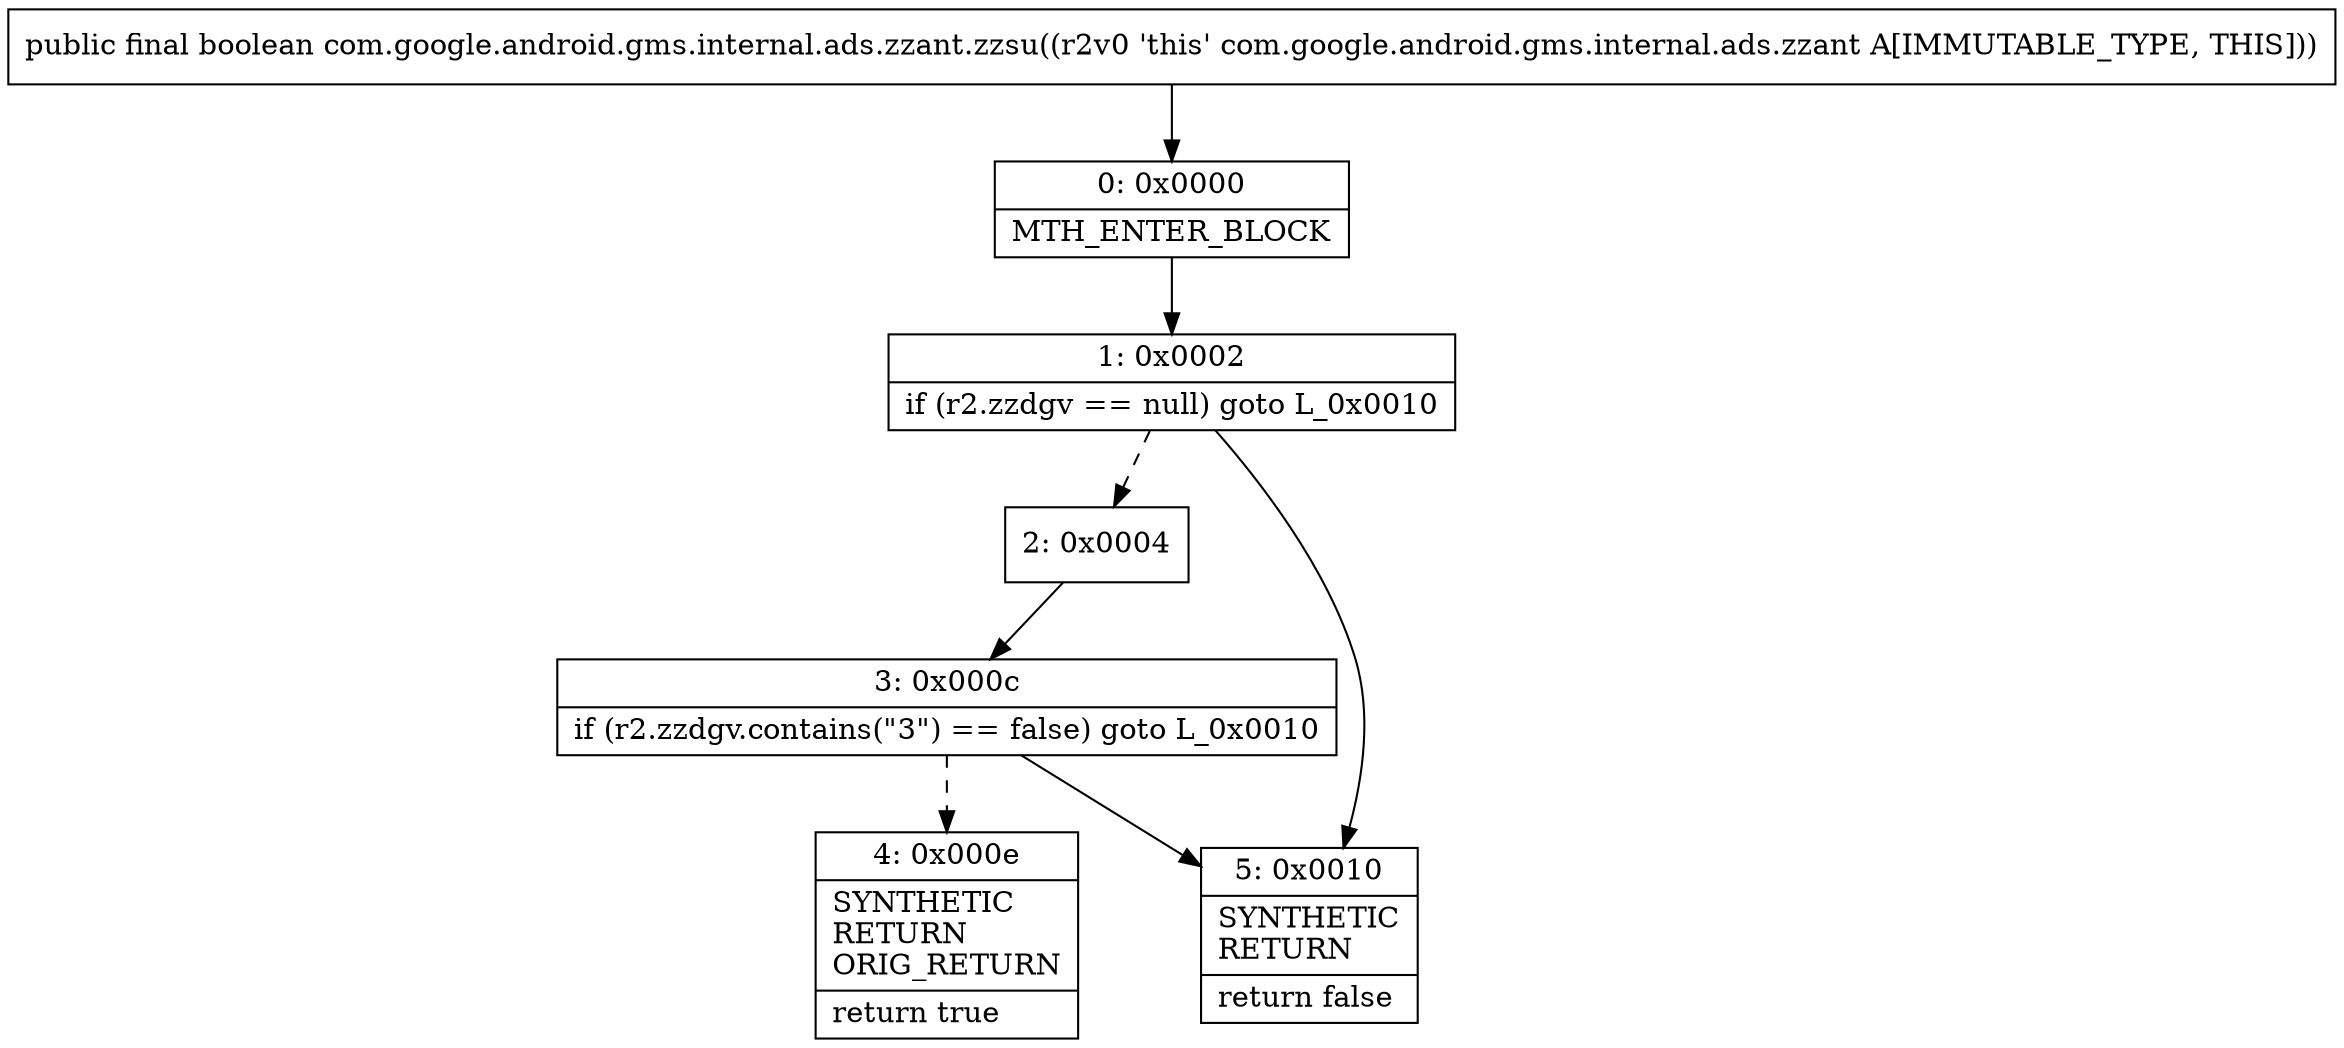 digraph "CFG forcom.google.android.gms.internal.ads.zzant.zzsu()Z" {
Node_0 [shape=record,label="{0\:\ 0x0000|MTH_ENTER_BLOCK\l}"];
Node_1 [shape=record,label="{1\:\ 0x0002|if (r2.zzdgv == null) goto L_0x0010\l}"];
Node_2 [shape=record,label="{2\:\ 0x0004}"];
Node_3 [shape=record,label="{3\:\ 0x000c|if (r2.zzdgv.contains(\"3\") == false) goto L_0x0010\l}"];
Node_4 [shape=record,label="{4\:\ 0x000e|SYNTHETIC\lRETURN\lORIG_RETURN\l|return true\l}"];
Node_5 [shape=record,label="{5\:\ 0x0010|SYNTHETIC\lRETURN\l|return false\l}"];
MethodNode[shape=record,label="{public final boolean com.google.android.gms.internal.ads.zzant.zzsu((r2v0 'this' com.google.android.gms.internal.ads.zzant A[IMMUTABLE_TYPE, THIS])) }"];
MethodNode -> Node_0;
Node_0 -> Node_1;
Node_1 -> Node_2[style=dashed];
Node_1 -> Node_5;
Node_2 -> Node_3;
Node_3 -> Node_4[style=dashed];
Node_3 -> Node_5;
}

